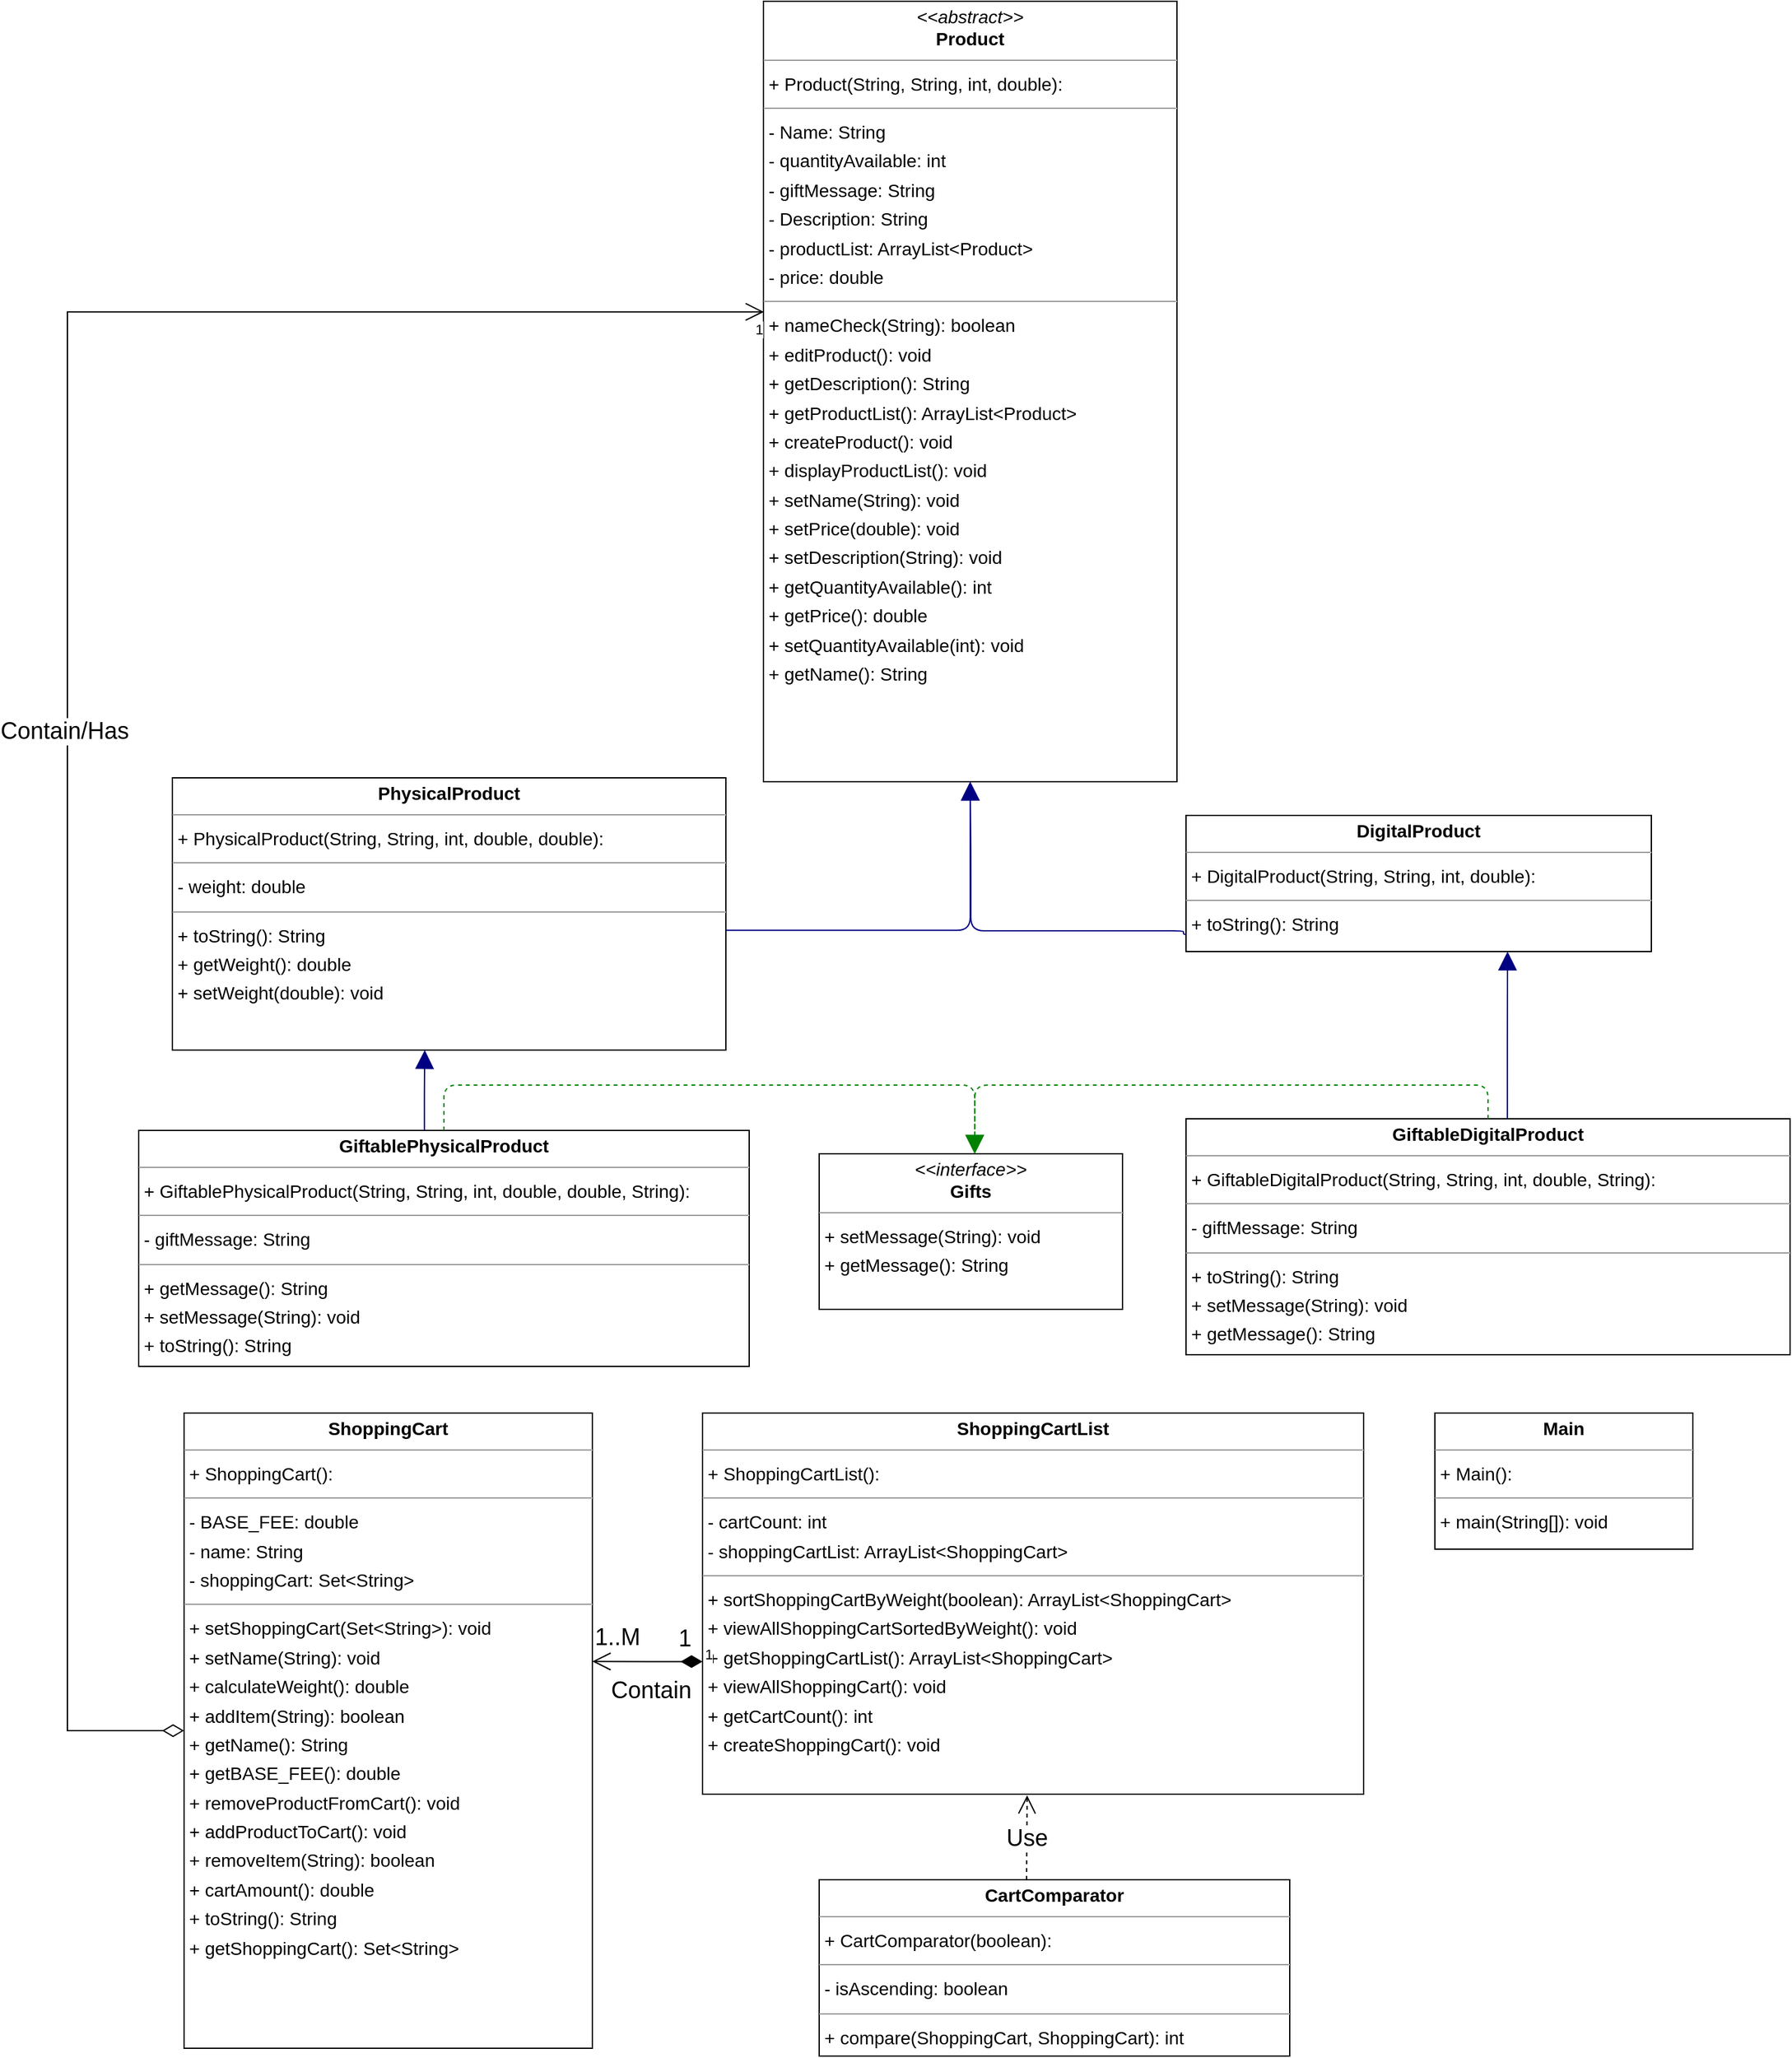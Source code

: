<mxfile version="21.1.8" type="device">
  <diagram id="Fy9x9pMU_UX4MJs8FYMT" name="Page-1">
    <mxGraphModel dx="2486" dy="1823" grid="1" gridSize="10" guides="1" tooltips="1" connect="1" arrows="1" fold="1" page="0" pageScale="1" pageWidth="850" pageHeight="1100" background="none" math="0" shadow="0">
      <root>
        <mxCell id="0" />
        <mxCell id="1" parent="0" />
        <mxCell id="node9" value="&lt;p style=&quot;margin:0px;margin-top:4px;text-align:center;&quot;&gt;&lt;b&gt;DigitalProduct&lt;/b&gt;&lt;/p&gt;&lt;hr size=&quot;1&quot;/&gt;&lt;p style=&quot;margin:0 0 0 4px;line-height:1.6;&quot;&gt;+ DigitalProduct(String, String, int, double): &lt;/p&gt;&lt;hr size=&quot;1&quot;/&gt;&lt;p style=&quot;margin:0 0 0 4px;line-height:1.6;&quot;&gt;+ toString(): String&lt;/p&gt;" style="verticalAlign=top;align=left;overflow=fill;fontSize=14;fontFamily=Helvetica;html=1;rounded=0;shadow=0;comic=0;labelBackgroundColor=none;strokeWidth=1;" parent="1" vertex="1">
          <mxGeometry x="1043" y="579" width="359" height="105" as="geometry" />
        </mxCell>
        <mxCell id="node1" value="&lt;p style=&quot;margin:0px;margin-top:4px;text-align:center;&quot;&gt;&lt;b&gt;GiftableDigitalProduct&lt;/b&gt;&lt;/p&gt;&lt;hr size=&quot;1&quot;/&gt;&lt;p style=&quot;margin:0 0 0 4px;line-height:1.6;&quot;&gt;+ GiftableDigitalProduct(String, String, int, double, String): &lt;/p&gt;&lt;hr size=&quot;1&quot;/&gt;&lt;p style=&quot;margin:0 0 0 4px;line-height:1.6;&quot;&gt;- giftMessage: String&lt;/p&gt;&lt;hr size=&quot;1&quot;/&gt;&lt;p style=&quot;margin:0 0 0 4px;line-height:1.6;&quot;&gt;+ toString(): String&lt;br/&gt;+ setMessage(String): void&lt;br/&gt;+ getMessage(): String&lt;/p&gt;" style="verticalAlign=top;align=left;overflow=fill;fontSize=14;fontFamily=Helvetica;html=1;rounded=0;shadow=0;comic=0;labelBackgroundColor=none;strokeWidth=1;" parent="1" vertex="1">
          <mxGeometry x="1043" y="813" width="466" height="182" as="geometry" />
        </mxCell>
        <mxCell id="node2" value="&lt;p style=&quot;margin:0px;margin-top:4px;text-align:center;&quot;&gt;&lt;b&gt;GiftablePhysicalProduct&lt;/b&gt;&lt;/p&gt;&lt;hr size=&quot;1&quot;/&gt;&lt;p style=&quot;margin:0 0 0 4px;line-height:1.6;&quot;&gt;+ GiftablePhysicalProduct(String, String, int, double, double, String): &lt;/p&gt;&lt;hr size=&quot;1&quot;/&gt;&lt;p style=&quot;margin:0 0 0 4px;line-height:1.6;&quot;&gt;- giftMessage: String&lt;/p&gt;&lt;hr size=&quot;1&quot;/&gt;&lt;p style=&quot;margin:0 0 0 4px;line-height:1.6;&quot;&gt;+ getMessage(): String&lt;br/&gt;+ setMessage(String): void&lt;br/&gt;+ toString(): String&lt;/p&gt;" style="verticalAlign=top;align=left;overflow=fill;fontSize=14;fontFamily=Helvetica;html=1;rounded=0;shadow=0;comic=0;labelBackgroundColor=none;strokeWidth=1;" parent="1" vertex="1">
          <mxGeometry x="235" y="822" width="471" height="182" as="geometry" />
        </mxCell>
        <mxCell id="node5" value="&lt;p style=&quot;margin:0px;margin-top:4px;text-align:center;&quot;&gt;&lt;i&gt;&amp;lt;&amp;lt;interface&amp;gt;&amp;gt;&lt;/i&gt;&lt;br/&gt;&lt;b&gt;Gifts&lt;/b&gt;&lt;/p&gt;&lt;hr size=&quot;1&quot;/&gt;&lt;p style=&quot;margin:0 0 0 4px;line-height:1.6;&quot;&gt;+ setMessage(String): void&lt;br/&gt;+ getMessage(): String&lt;/p&gt;" style="verticalAlign=top;align=left;overflow=fill;fontSize=14;fontFamily=Helvetica;html=1;rounded=0;shadow=0;comic=0;labelBackgroundColor=none;strokeWidth=1;" parent="1" vertex="1">
          <mxGeometry x="760" y="840" width="234" height="120" as="geometry" />
        </mxCell>
        <mxCell id="node0" value="&lt;p style=&quot;margin:0px;margin-top:4px;text-align:center;&quot;&gt;&lt;b&gt;Main&lt;/b&gt;&lt;/p&gt;&lt;hr size=&quot;1&quot;/&gt;&lt;p style=&quot;margin:0 0 0 4px;line-height:1.6;&quot;&gt;+ Main(): &lt;/p&gt;&lt;hr size=&quot;1&quot;/&gt;&lt;p style=&quot;margin:0 0 0 4px;line-height:1.6;&quot;&gt;+ main(String[]): void&lt;/p&gt;" style="verticalAlign=top;align=left;overflow=fill;fontSize=14;fontFamily=Helvetica;html=1;rounded=0;shadow=0;comic=0;labelBackgroundColor=none;strokeWidth=1;" parent="1" vertex="1">
          <mxGeometry x="1235" y="1040" width="199" height="105" as="geometry" />
        </mxCell>
        <mxCell id="node7" value="&lt;p style=&quot;margin:0px;margin-top:4px;text-align:center;&quot;&gt;&lt;b&gt;PhysicalProduct&lt;/b&gt;&lt;/p&gt;&lt;hr size=&quot;1&quot;&gt;&lt;p style=&quot;margin:0 0 0 4px;line-height:1.6;&quot;&gt;+ PhysicalProduct(String, String, int, double, double): &lt;/p&gt;&lt;hr size=&quot;1&quot;&gt;&lt;p style=&quot;margin:0 0 0 4px;line-height:1.6;&quot;&gt;- weight: double&lt;br&gt;&lt;/p&gt;&lt;hr size=&quot;1&quot;&gt;&lt;p style=&quot;margin:0 0 0 4px;line-height:1.6;&quot;&gt;+ toString(): String&lt;br&gt;+ getWeight(): double&lt;br&gt;+ setWeight(double): void&lt;/p&gt;" style="verticalAlign=top;align=left;overflow=fill;fontSize=14;fontFamily=Helvetica;html=1;rounded=0;shadow=0;comic=0;labelBackgroundColor=none;strokeWidth=1;" parent="1" vertex="1">
          <mxGeometry x="261" y="550" width="427" height="210" as="geometry" />
        </mxCell>
        <mxCell id="node3" value="&lt;p style=&quot;margin:0px;margin-top:4px;text-align:center;&quot;&gt;&lt;i style=&quot;border-color: var(--border-color);&quot;&gt;&amp;lt;&amp;lt;abstract&amp;gt;&amp;gt;&lt;/i&gt;&lt;br style=&quot;border-color: var(--border-color);&quot;&gt;&lt;b&gt;Product&lt;/b&gt;&lt;/p&gt;&lt;hr size=&quot;1&quot;&gt;&lt;p style=&quot;margin:0 0 0 4px;line-height:1.6;&quot;&gt;+ Product(String, String, int, double): &lt;/p&gt;&lt;hr size=&quot;1&quot;&gt;&lt;p style=&quot;margin:0 0 0 4px;line-height:1.6;&quot;&gt;- Name: String&lt;br&gt;- quantityAvailable: int&lt;br&gt;- giftMessage: String&lt;br&gt;- Description: String&lt;br&gt;- productList: ArrayList&amp;lt;Product&amp;gt;&lt;br&gt;- price: double&lt;/p&gt;&lt;hr size=&quot;1&quot;&gt;&lt;p style=&quot;margin:0 0 0 4px;line-height:1.6;&quot;&gt;+ nameCheck(String): boolean&lt;br&gt;+ editProduct(): void&lt;br&gt;+ getDescription(): String&lt;br&gt;+ getProductList(): ArrayList&amp;lt;Product&amp;gt;&lt;br&gt;+ createProduct(): void&lt;br&gt;+ displayProductList(): void&lt;br&gt;+ setName(String): void&lt;br&gt;+ setPrice(double): void&lt;br&gt;+ setDescription(String): void&lt;br&gt;+ getQuantityAvailable(): int&lt;br&gt;+ getPrice(): double&lt;br&gt;+ setQuantityAvailable(int): void&lt;br&gt;+ getName(): String&lt;/p&gt;" style="verticalAlign=top;align=left;overflow=fill;fontSize=14;fontFamily=Helvetica;html=1;rounded=0;shadow=0;comic=0;labelBackgroundColor=none;strokeWidth=1;" parent="1" vertex="1">
          <mxGeometry x="717" y="-49" width="319" height="602" as="geometry" />
        </mxCell>
        <mxCell id="edge5" value="" style="html=1;rounded=1;edgeStyle=orthogonalEdgeStyle;dashed=0;startArrow=none;endArrow=block;endSize=12;strokeColor=#000082;exitX=0.003;exitY=0.871;exitDx=0;exitDy=0;entryX=0.500;entryY=1.000;entryDx=0;entryDy=0;" parent="1" source="node9" target="node3" edge="1">
          <mxGeometry width="50" height="50" relative="1" as="geometry">
            <Array as="points">
              <mxPoint x="1041" y="668" />
              <mxPoint x="877" y="668" />
              <mxPoint x="877" y="614" />
              <mxPoint x="877" y="614" />
            </Array>
          </mxGeometry>
        </mxCell>
        <mxCell id="edge0" value="" style="html=1;rounded=1;edgeStyle=orthogonalEdgeStyle;dashed=0;startArrow=none;endArrow=block;endSize=12;strokeColor=#000082;exitX=0.532;exitY=0.000;exitDx=0;exitDy=0;entryX=0.691;entryY=1.000;entryDx=0;entryDy=0;" parent="1" source="node1" target="node9" edge="1">
          <mxGeometry width="50" height="50" relative="1" as="geometry">
            <Array as="points" />
          </mxGeometry>
        </mxCell>
        <mxCell id="edge2" value="" style="html=1;rounded=1;edgeStyle=orthogonalEdgeStyle;dashed=1;startArrow=none;endArrow=block;endSize=12;strokeColor=#008200;exitX=0.500;exitY=0.000;exitDx=0;exitDy=0;" parent="1" source="node1" target="node5" edge="1">
          <mxGeometry width="50" height="50" relative="1" as="geometry">
            <Array as="points">
              <mxPoint x="1276" y="787" />
              <mxPoint x="880" y="787" />
            </Array>
          </mxGeometry>
        </mxCell>
        <mxCell id="edge1" value="" style="html=1;rounded=1;edgeStyle=orthogonalEdgeStyle;dashed=1;startArrow=none;endArrow=block;endSize=12;strokeColor=#008200;exitX=0.500;exitY=0.000;exitDx=0;exitDy=0;" parent="1" source="node2" target="node5" edge="1">
          <mxGeometry width="50" height="50" relative="1" as="geometry">
            <Array as="points">
              <mxPoint x="470" y="787" />
              <mxPoint x="880" y="787" />
            </Array>
          </mxGeometry>
        </mxCell>
        <mxCell id="edge3" value="" style="html=1;rounded=1;edgeStyle=orthogonalEdgeStyle;dashed=0;startArrow=none;endArrow=block;endSize=12;strokeColor=#000082;exitX=0.468;exitY=0.000;exitDx=0;exitDy=0;entryX=0.456;entryY=1.000;entryDx=0;entryDy=0;" parent="1" source="node2" target="node7" edge="1">
          <mxGeometry width="50" height="50" relative="1" as="geometry">
            <Array as="points" />
          </mxGeometry>
        </mxCell>
        <mxCell id="edge4" value="" style="html=1;rounded=1;edgeStyle=orthogonalEdgeStyle;dashed=0;startArrow=none;endArrow=block;endSize=12;strokeColor=#000082;exitX=1.000;exitY=0.560;exitDx=0;exitDy=0;entryX=0.500;entryY=1.000;entryDx=0;entryDy=0;" parent="1" source="node7" target="node3" edge="1">
          <mxGeometry width="50" height="50" relative="1" as="geometry">
            <Array as="points">
              <mxPoint x="877" y="667" />
            </Array>
          </mxGeometry>
        </mxCell>
        <mxCell id="1Vya5jCsRChlgbtTGY9F-1" value="&lt;p style=&quot;margin:0px;margin-top:4px;text-align:center;&quot;&gt;&lt;b&gt;CartComparator&lt;/b&gt;&lt;/p&gt;&lt;hr size=&quot;1&quot;/&gt;&lt;p style=&quot;margin:0 0 0 4px;line-height:1.6;&quot;&gt;+ CartComparator(boolean): &lt;/p&gt;&lt;hr size=&quot;1&quot;/&gt;&lt;p style=&quot;margin:0 0 0 4px;line-height:1.6;&quot;&gt;- isAscending: boolean&lt;/p&gt;&lt;hr size=&quot;1&quot;/&gt;&lt;p style=&quot;margin:0 0 0 4px;line-height:1.6;&quot;&gt;+ compare(ShoppingCart, ShoppingCart): int&lt;/p&gt;" style="verticalAlign=top;align=left;overflow=fill;fontSize=14;fontFamily=Helvetica;html=1;rounded=0;shadow=0;comic=0;labelBackgroundColor=none;strokeWidth=1;" parent="1" vertex="1">
          <mxGeometry x="760" y="1400" width="363" height="136" as="geometry" />
        </mxCell>
        <mxCell id="1Vya5jCsRChlgbtTGY9F-3" value="&lt;p style=&quot;margin:0px;margin-top:4px;text-align:center;&quot;&gt;&lt;b&gt;ShoppingCart&lt;/b&gt;&lt;/p&gt;&lt;hr size=&quot;1&quot;/&gt;&lt;p style=&quot;margin:0 0 0 4px;line-height:1.6;&quot;&gt;+ ShoppingCart(): &lt;/p&gt;&lt;hr size=&quot;1&quot;/&gt;&lt;p style=&quot;margin:0 0 0 4px;line-height:1.6;&quot;&gt;- BASE_FEE: double&lt;br/&gt;- name: String&lt;br/&gt;- shoppingCart: Set&amp;lt;String&amp;gt;&lt;/p&gt;&lt;hr size=&quot;1&quot;/&gt;&lt;p style=&quot;margin:0 0 0 4px;line-height:1.6;&quot;&gt;+ setShoppingCart(Set&amp;lt;String&amp;gt;): void&lt;br/&gt;+ setName(String): void&lt;br/&gt;+ calculateWeight(): double&lt;br/&gt;+ addItem(String): boolean&lt;br/&gt;+ getName(): String&lt;br/&gt;+ getBASE_FEE(): double&lt;br/&gt;+ removeProductFromCart(): void&lt;br/&gt;+ addProductToCart(): void&lt;br/&gt;+ removeItem(String): boolean&lt;br/&gt;+ cartAmount(): double&lt;br/&gt;+ toString(): String&lt;br/&gt;+ getShoppingCart(): Set&amp;lt;String&amp;gt;&lt;/p&gt;" style="verticalAlign=top;align=left;overflow=fill;fontSize=14;fontFamily=Helvetica;html=1;rounded=0;shadow=0;comic=0;labelBackgroundColor=none;strokeWidth=1;" parent="1" vertex="1">
          <mxGeometry x="270" y="1040" width="315" height="490" as="geometry" />
        </mxCell>
        <mxCell id="1Vya5jCsRChlgbtTGY9F-4" value="&lt;p style=&quot;margin:0px;margin-top:4px;text-align:center;&quot;&gt;&lt;b&gt;ShoppingCartList&lt;/b&gt;&lt;/p&gt;&lt;hr size=&quot;1&quot;/&gt;&lt;p style=&quot;margin:0 0 0 4px;line-height:1.6;&quot;&gt;+ ShoppingCartList(): &lt;/p&gt;&lt;hr size=&quot;1&quot;/&gt;&lt;p style=&quot;margin:0 0 0 4px;line-height:1.6;&quot;&gt;- cartCount: int&lt;br/&gt;- shoppingCartList: ArrayList&amp;lt;ShoppingCart&amp;gt;&lt;/p&gt;&lt;hr size=&quot;1&quot;/&gt;&lt;p style=&quot;margin:0 0 0 4px;line-height:1.6;&quot;&gt;+ sortShoppingCartByWeight(boolean): ArrayList&amp;lt;ShoppingCart&amp;gt;&lt;br/&gt;+ viewAllShoppingCartSortedByWeight(): void&lt;br/&gt;+ getShoppingCartList(): ArrayList&amp;lt;ShoppingCart&amp;gt;&lt;br/&gt;+ viewAllShoppingCart(): void&lt;br/&gt;+ getCartCount(): int&lt;br/&gt;+ createShoppingCart(): void&lt;/p&gt;" style="verticalAlign=top;align=left;overflow=fill;fontSize=14;fontFamily=Helvetica;html=1;rounded=0;shadow=0;comic=0;labelBackgroundColor=none;strokeWidth=1;" parent="1" vertex="1">
          <mxGeometry x="670" y="1040" width="510" height="294" as="geometry" />
        </mxCell>
        <mxCell id="1Vya5jCsRChlgbtTGY9F-5" value="1" style="endArrow=open;html=1;endSize=12;startArrow=diamondThin;startSize=14;startFill=1;edgeStyle=orthogonalEdgeStyle;align=left;verticalAlign=bottom;rounded=0;entryX=1;entryY=0.391;entryDx=0;entryDy=0;entryPerimeter=0;exitX=0;exitY=0.652;exitDx=0;exitDy=0;exitPerimeter=0;" parent="1" source="1Vya5jCsRChlgbtTGY9F-4" target="1Vya5jCsRChlgbtTGY9F-3" edge="1">
          <mxGeometry x="-1" y="3" relative="1" as="geometry">
            <mxPoint x="628" y="1360" as="sourcePoint" />
            <mxPoint x="788" y="1360" as="targetPoint" />
          </mxGeometry>
        </mxCell>
        <mxCell id="1Vya5jCsRChlgbtTGY9F-6" value="&lt;font style=&quot;font-size: 18px;&quot;&gt;1&lt;/font&gt;" style="text;html=1;align=center;verticalAlign=middle;resizable=0;points=[];autosize=1;strokeColor=none;fillColor=none;" parent="1" vertex="1">
          <mxGeometry x="641" y="1194" width="30" height="40" as="geometry" />
        </mxCell>
        <mxCell id="1Vya5jCsRChlgbtTGY9F-7" value="&lt;span style=&quot;color: rgb(0, 0, 0); font-family: Helvetica; font-style: normal; font-variant-ligatures: normal; font-variant-caps: normal; font-weight: 400; letter-spacing: normal; orphans: 2; text-align: center; text-indent: 0px; text-transform: none; widows: 2; word-spacing: 0px; -webkit-text-stroke-width: 0px; background-color: rgb(255, 255, 255); text-decoration-thickness: initial; text-decoration-style: initial; text-decoration-color: initial; float: none; display: inline !important;&quot;&gt;&lt;font style=&quot;font-size: 18px;&quot;&gt;1..M&lt;/font&gt;&lt;/span&gt;" style="text;whiteSpace=wrap;html=1;" parent="1" vertex="1">
          <mxGeometry x="585" y="1196" width="40" height="55" as="geometry" />
        </mxCell>
        <mxCell id="1Vya5jCsRChlgbtTGY9F-8" value="&lt;font style=&quot;font-size: 18px;&quot;&gt;Use&lt;/font&gt;" style="endArrow=open;endSize=12;dashed=1;html=1;rounded=0;entryX=0.491;entryY=1.003;entryDx=0;entryDy=0;entryPerimeter=0;" parent="1" target="1Vya5jCsRChlgbtTGY9F-4" edge="1">
          <mxGeometry x="-0.005" width="160" relative="1" as="geometry">
            <mxPoint x="920" y="1400" as="sourcePoint" />
            <mxPoint x="870" y="1260" as="targetPoint" />
            <mxPoint as="offset" />
          </mxGeometry>
        </mxCell>
        <mxCell id="1Vya5jCsRChlgbtTGY9F-12" value="&lt;font style=&quot;font-size: 18px;&quot;&gt;Contain/Has&amp;nbsp;&lt;/font&gt;" style="endArrow=open;html=1;endSize=12;startArrow=diamondThin;startSize=14;startFill=0;edgeStyle=orthogonalEdgeStyle;rounded=0;exitX=0;exitY=0.5;exitDx=0;exitDy=0;entryX=0.001;entryY=0.398;entryDx=0;entryDy=0;entryPerimeter=0;" parent="1" source="1Vya5jCsRChlgbtTGY9F-3" target="node3" edge="1">
          <mxGeometry x="0.001" relative="1" as="geometry">
            <mxPoint x="30" y="1310" as="sourcePoint" />
            <mxPoint x="190" y="1310" as="targetPoint" />
            <Array as="points">
              <mxPoint x="180" y="1285" />
              <mxPoint x="180" y="191" />
            </Array>
            <mxPoint as="offset" />
          </mxGeometry>
        </mxCell>
        <mxCell id="1Vya5jCsRChlgbtTGY9F-14" value="1" style="edgeLabel;resizable=0;html=1;align=right;verticalAlign=top;" parent="1Vya5jCsRChlgbtTGY9F-12" connectable="0" vertex="1">
          <mxGeometry x="1" relative="1" as="geometry" />
        </mxCell>
        <mxCell id="1Vya5jCsRChlgbtTGY9F-17" value="&lt;font style=&quot;font-size: 18px;&quot;&gt;Contain&lt;/font&gt;" style="text;html=1;align=center;verticalAlign=middle;resizable=0;points=[];autosize=1;strokeColor=none;fillColor=none;" parent="1" vertex="1">
          <mxGeometry x="585" y="1234" width="90" height="40" as="geometry" />
        </mxCell>
      </root>
    </mxGraphModel>
  </diagram>
</mxfile>
